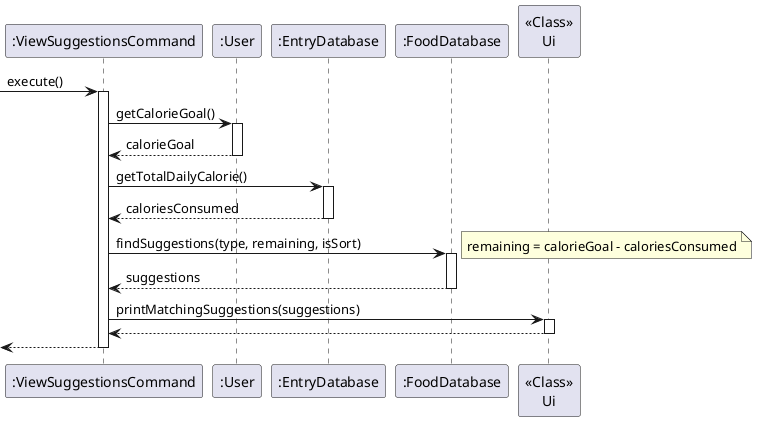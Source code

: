 @startuml
'https://plantuml.com/class-diagram


-> ":ViewSuggestionsCommand": execute()
activate ":ViewSuggestionsCommand"

":ViewSuggestionsCommand" -> ":User" : getCalorieGoal()
activate ":User"
return calorieGoal

":ViewSuggestionsCommand" -> ":EntryDatabase" : getTotalDailyCalorie()
activate ":EntryDatabase"
return caloriesConsumed

":ViewSuggestionsCommand" -> ":FoodDatabase" : findSuggestions(type, remaining, isSort)
note right
remaining = calorieGoal - caloriesConsumed
end note
activate ":FoodDatabase"
return suggestions

":ViewSuggestionsCommand" -> "<<Class>>\nUi" : printMatchingSuggestions(suggestions)
activate "<<Class>>\nUi"
return

return
@enduml